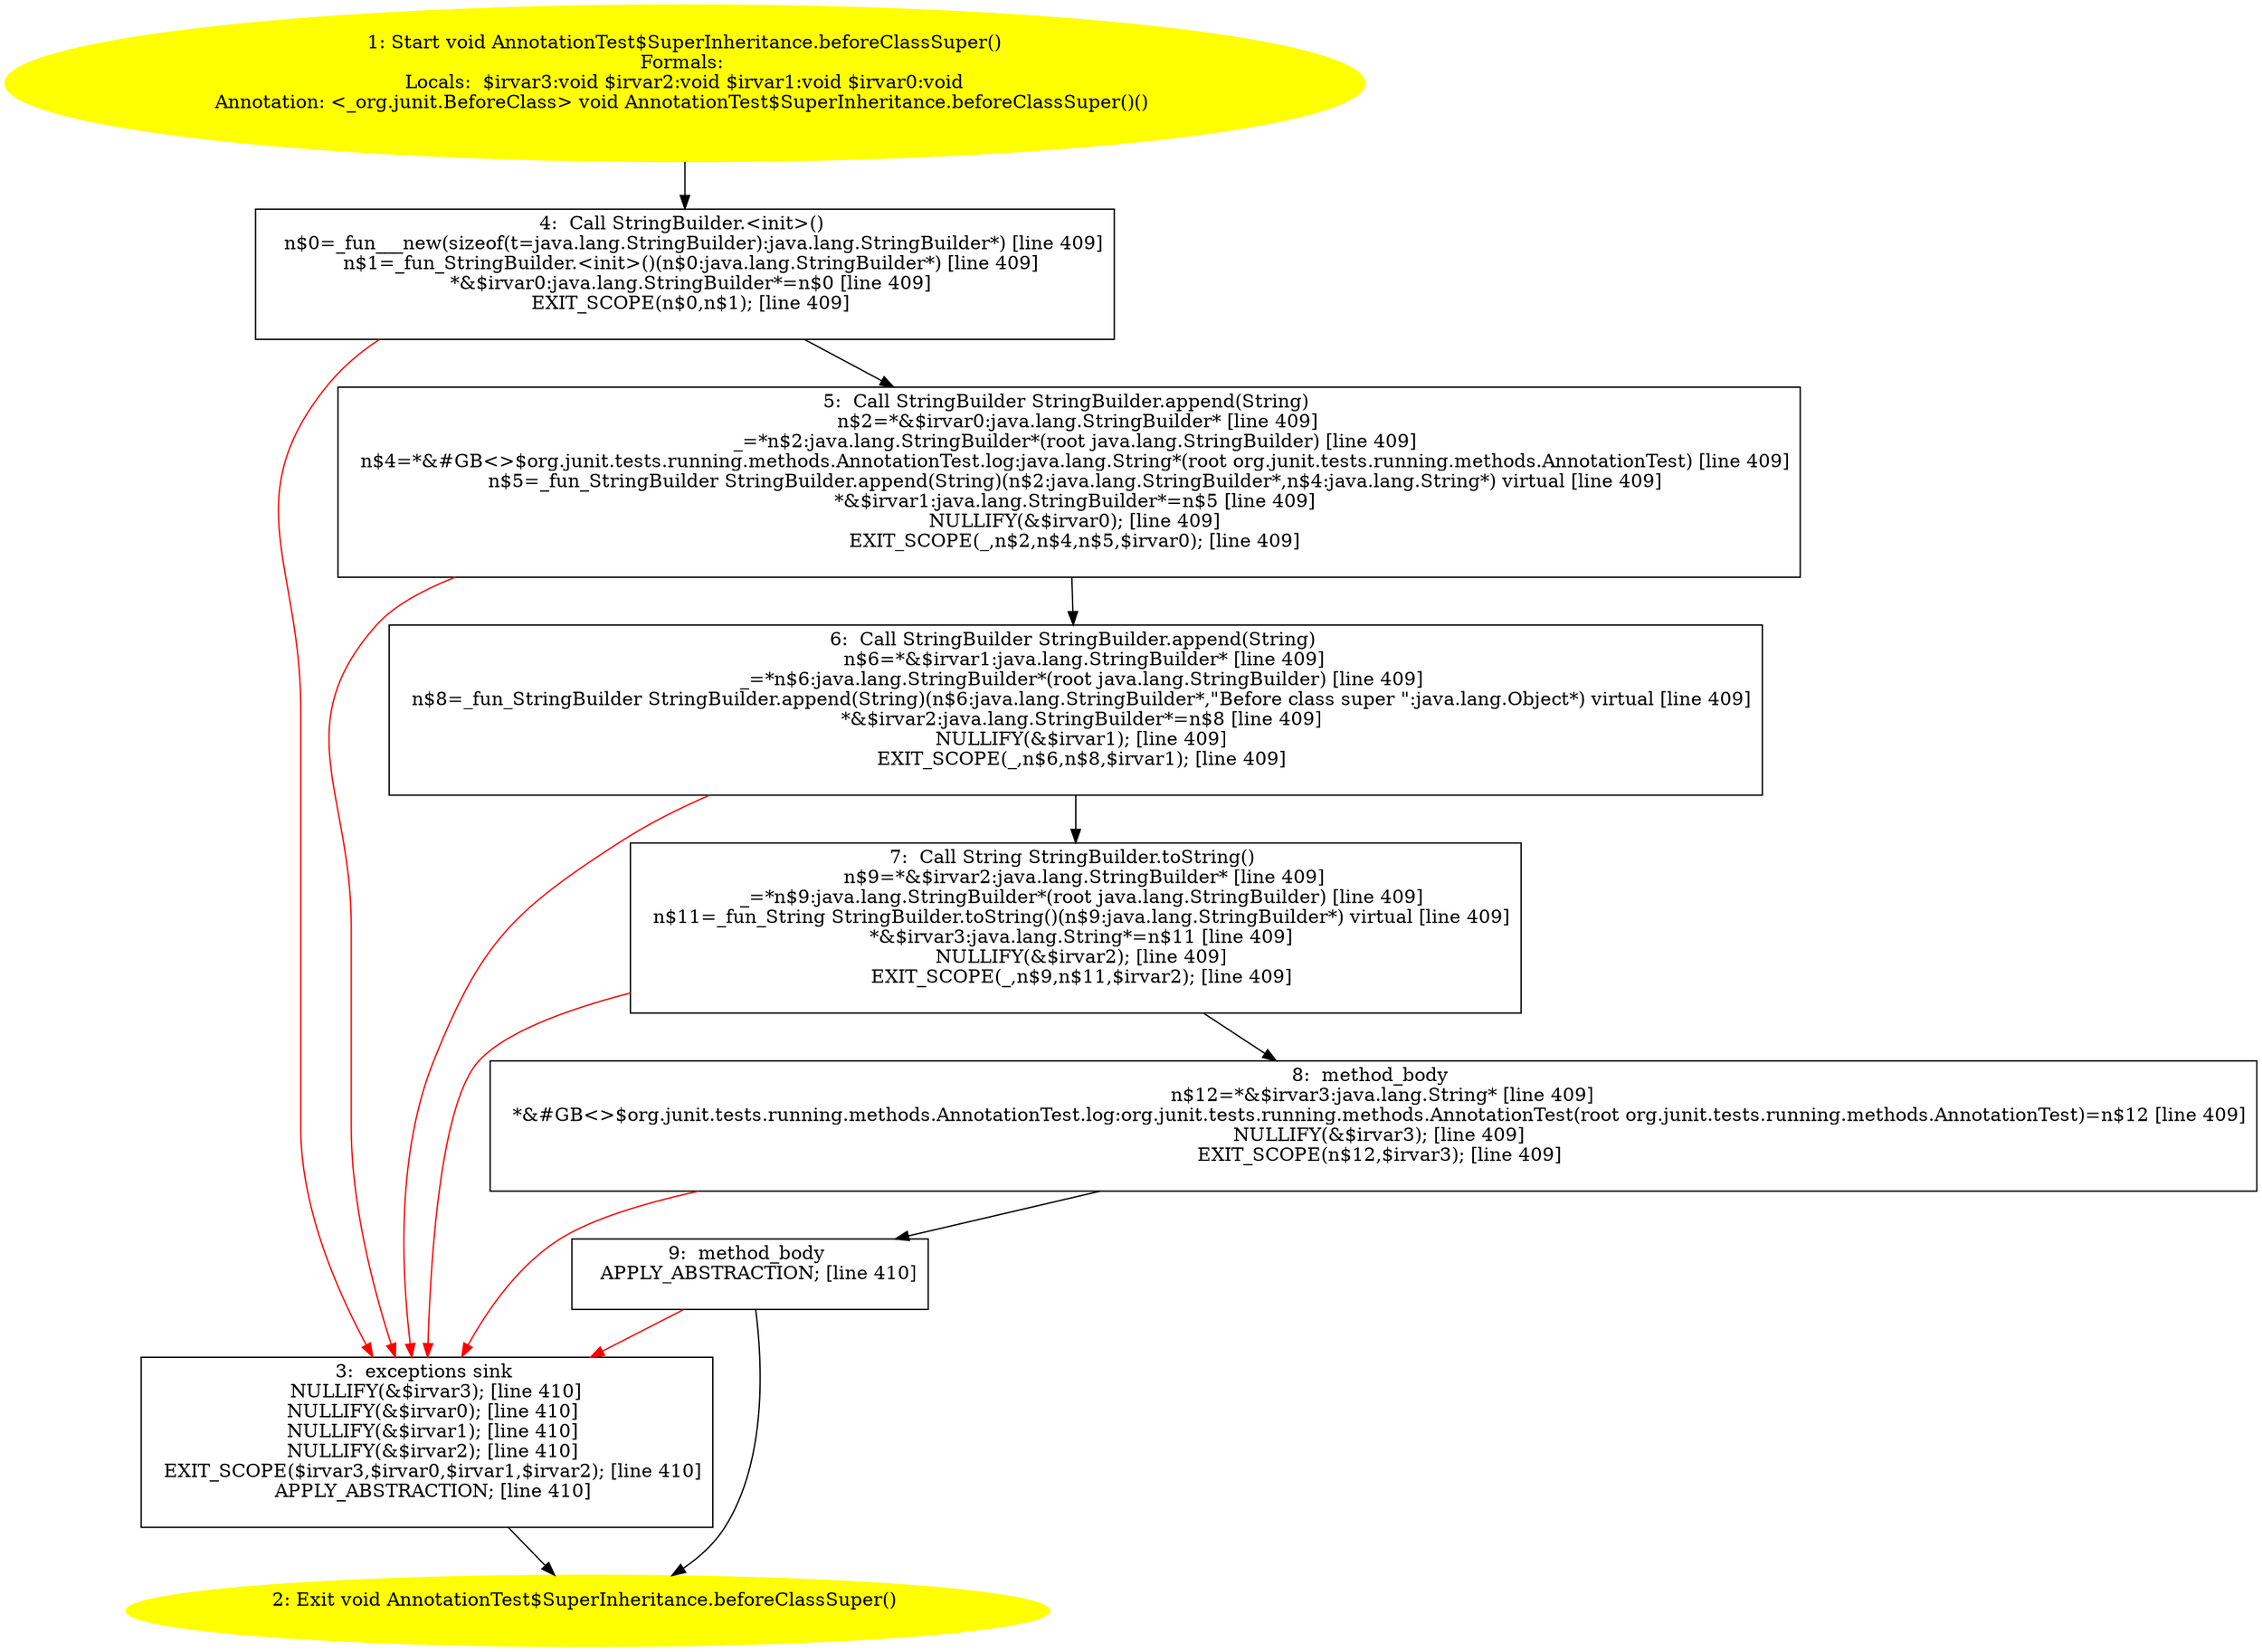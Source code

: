 /* @generated */
digraph cfg {
"org.junit.tests.running.methods.AnnotationTest$SuperInheritance.beforeClassSuper():void.4cbdc79cdef8ec38c2393ca4139f3be1_1" [label="1: Start void AnnotationTest$SuperInheritance.beforeClassSuper()\nFormals: \nLocals:  $irvar3:void $irvar2:void $irvar1:void $irvar0:void\nAnnotation: <_org.junit.BeforeClass> void AnnotationTest$SuperInheritance.beforeClassSuper()() \n  " color=yellow style=filled]
	

	 "org.junit.tests.running.methods.AnnotationTest$SuperInheritance.beforeClassSuper():void.4cbdc79cdef8ec38c2393ca4139f3be1_1" -> "org.junit.tests.running.methods.AnnotationTest$SuperInheritance.beforeClassSuper():void.4cbdc79cdef8ec38c2393ca4139f3be1_4" ;
"org.junit.tests.running.methods.AnnotationTest$SuperInheritance.beforeClassSuper():void.4cbdc79cdef8ec38c2393ca4139f3be1_2" [label="2: Exit void AnnotationTest$SuperInheritance.beforeClassSuper() \n  " color=yellow style=filled]
	

"org.junit.tests.running.methods.AnnotationTest$SuperInheritance.beforeClassSuper():void.4cbdc79cdef8ec38c2393ca4139f3be1_3" [label="3:  exceptions sink \n   NULLIFY(&$irvar3); [line 410]\n  NULLIFY(&$irvar0); [line 410]\n  NULLIFY(&$irvar1); [line 410]\n  NULLIFY(&$irvar2); [line 410]\n  EXIT_SCOPE($irvar3,$irvar0,$irvar1,$irvar2); [line 410]\n  APPLY_ABSTRACTION; [line 410]\n " shape="box"]
	

	 "org.junit.tests.running.methods.AnnotationTest$SuperInheritance.beforeClassSuper():void.4cbdc79cdef8ec38c2393ca4139f3be1_3" -> "org.junit.tests.running.methods.AnnotationTest$SuperInheritance.beforeClassSuper():void.4cbdc79cdef8ec38c2393ca4139f3be1_2" ;
"org.junit.tests.running.methods.AnnotationTest$SuperInheritance.beforeClassSuper():void.4cbdc79cdef8ec38c2393ca4139f3be1_4" [label="4:  Call StringBuilder.<init>() \n   n$0=_fun___new(sizeof(t=java.lang.StringBuilder):java.lang.StringBuilder*) [line 409]\n  n$1=_fun_StringBuilder.<init>()(n$0:java.lang.StringBuilder*) [line 409]\n  *&$irvar0:java.lang.StringBuilder*=n$0 [line 409]\n  EXIT_SCOPE(n$0,n$1); [line 409]\n " shape="box"]
	

	 "org.junit.tests.running.methods.AnnotationTest$SuperInheritance.beforeClassSuper():void.4cbdc79cdef8ec38c2393ca4139f3be1_4" -> "org.junit.tests.running.methods.AnnotationTest$SuperInheritance.beforeClassSuper():void.4cbdc79cdef8ec38c2393ca4139f3be1_5" ;
	 "org.junit.tests.running.methods.AnnotationTest$SuperInheritance.beforeClassSuper():void.4cbdc79cdef8ec38c2393ca4139f3be1_4" -> "org.junit.tests.running.methods.AnnotationTest$SuperInheritance.beforeClassSuper():void.4cbdc79cdef8ec38c2393ca4139f3be1_3" [color="red" ];
"org.junit.tests.running.methods.AnnotationTest$SuperInheritance.beforeClassSuper():void.4cbdc79cdef8ec38c2393ca4139f3be1_5" [label="5:  Call StringBuilder StringBuilder.append(String) \n   n$2=*&$irvar0:java.lang.StringBuilder* [line 409]\n  _=*n$2:java.lang.StringBuilder*(root java.lang.StringBuilder) [line 409]\n  n$4=*&#GB<>$org.junit.tests.running.methods.AnnotationTest.log:java.lang.String*(root org.junit.tests.running.methods.AnnotationTest) [line 409]\n  n$5=_fun_StringBuilder StringBuilder.append(String)(n$2:java.lang.StringBuilder*,n$4:java.lang.String*) virtual [line 409]\n  *&$irvar1:java.lang.StringBuilder*=n$5 [line 409]\n  NULLIFY(&$irvar0); [line 409]\n  EXIT_SCOPE(_,n$2,n$4,n$5,$irvar0); [line 409]\n " shape="box"]
	

	 "org.junit.tests.running.methods.AnnotationTest$SuperInheritance.beforeClassSuper():void.4cbdc79cdef8ec38c2393ca4139f3be1_5" -> "org.junit.tests.running.methods.AnnotationTest$SuperInheritance.beforeClassSuper():void.4cbdc79cdef8ec38c2393ca4139f3be1_6" ;
	 "org.junit.tests.running.methods.AnnotationTest$SuperInheritance.beforeClassSuper():void.4cbdc79cdef8ec38c2393ca4139f3be1_5" -> "org.junit.tests.running.methods.AnnotationTest$SuperInheritance.beforeClassSuper():void.4cbdc79cdef8ec38c2393ca4139f3be1_3" [color="red" ];
"org.junit.tests.running.methods.AnnotationTest$SuperInheritance.beforeClassSuper():void.4cbdc79cdef8ec38c2393ca4139f3be1_6" [label="6:  Call StringBuilder StringBuilder.append(String) \n   n$6=*&$irvar1:java.lang.StringBuilder* [line 409]\n  _=*n$6:java.lang.StringBuilder*(root java.lang.StringBuilder) [line 409]\n  n$8=_fun_StringBuilder StringBuilder.append(String)(n$6:java.lang.StringBuilder*,\"Before class super \":java.lang.Object*) virtual [line 409]\n  *&$irvar2:java.lang.StringBuilder*=n$8 [line 409]\n  NULLIFY(&$irvar1); [line 409]\n  EXIT_SCOPE(_,n$6,n$8,$irvar1); [line 409]\n " shape="box"]
	

	 "org.junit.tests.running.methods.AnnotationTest$SuperInheritance.beforeClassSuper():void.4cbdc79cdef8ec38c2393ca4139f3be1_6" -> "org.junit.tests.running.methods.AnnotationTest$SuperInheritance.beforeClassSuper():void.4cbdc79cdef8ec38c2393ca4139f3be1_7" ;
	 "org.junit.tests.running.methods.AnnotationTest$SuperInheritance.beforeClassSuper():void.4cbdc79cdef8ec38c2393ca4139f3be1_6" -> "org.junit.tests.running.methods.AnnotationTest$SuperInheritance.beforeClassSuper():void.4cbdc79cdef8ec38c2393ca4139f3be1_3" [color="red" ];
"org.junit.tests.running.methods.AnnotationTest$SuperInheritance.beforeClassSuper():void.4cbdc79cdef8ec38c2393ca4139f3be1_7" [label="7:  Call String StringBuilder.toString() \n   n$9=*&$irvar2:java.lang.StringBuilder* [line 409]\n  _=*n$9:java.lang.StringBuilder*(root java.lang.StringBuilder) [line 409]\n  n$11=_fun_String StringBuilder.toString()(n$9:java.lang.StringBuilder*) virtual [line 409]\n  *&$irvar3:java.lang.String*=n$11 [line 409]\n  NULLIFY(&$irvar2); [line 409]\n  EXIT_SCOPE(_,n$9,n$11,$irvar2); [line 409]\n " shape="box"]
	

	 "org.junit.tests.running.methods.AnnotationTest$SuperInheritance.beforeClassSuper():void.4cbdc79cdef8ec38c2393ca4139f3be1_7" -> "org.junit.tests.running.methods.AnnotationTest$SuperInheritance.beforeClassSuper():void.4cbdc79cdef8ec38c2393ca4139f3be1_8" ;
	 "org.junit.tests.running.methods.AnnotationTest$SuperInheritance.beforeClassSuper():void.4cbdc79cdef8ec38c2393ca4139f3be1_7" -> "org.junit.tests.running.methods.AnnotationTest$SuperInheritance.beforeClassSuper():void.4cbdc79cdef8ec38c2393ca4139f3be1_3" [color="red" ];
"org.junit.tests.running.methods.AnnotationTest$SuperInheritance.beforeClassSuper():void.4cbdc79cdef8ec38c2393ca4139f3be1_8" [label="8:  method_body \n   n$12=*&$irvar3:java.lang.String* [line 409]\n  *&#GB<>$org.junit.tests.running.methods.AnnotationTest.log:org.junit.tests.running.methods.AnnotationTest(root org.junit.tests.running.methods.AnnotationTest)=n$12 [line 409]\n  NULLIFY(&$irvar3); [line 409]\n  EXIT_SCOPE(n$12,$irvar3); [line 409]\n " shape="box"]
	

	 "org.junit.tests.running.methods.AnnotationTest$SuperInheritance.beforeClassSuper():void.4cbdc79cdef8ec38c2393ca4139f3be1_8" -> "org.junit.tests.running.methods.AnnotationTest$SuperInheritance.beforeClassSuper():void.4cbdc79cdef8ec38c2393ca4139f3be1_9" ;
	 "org.junit.tests.running.methods.AnnotationTest$SuperInheritance.beforeClassSuper():void.4cbdc79cdef8ec38c2393ca4139f3be1_8" -> "org.junit.tests.running.methods.AnnotationTest$SuperInheritance.beforeClassSuper():void.4cbdc79cdef8ec38c2393ca4139f3be1_3" [color="red" ];
"org.junit.tests.running.methods.AnnotationTest$SuperInheritance.beforeClassSuper():void.4cbdc79cdef8ec38c2393ca4139f3be1_9" [label="9:  method_body \n   APPLY_ABSTRACTION; [line 410]\n " shape="box"]
	

	 "org.junit.tests.running.methods.AnnotationTest$SuperInheritance.beforeClassSuper():void.4cbdc79cdef8ec38c2393ca4139f3be1_9" -> "org.junit.tests.running.methods.AnnotationTest$SuperInheritance.beforeClassSuper():void.4cbdc79cdef8ec38c2393ca4139f3be1_2" ;
	 "org.junit.tests.running.methods.AnnotationTest$SuperInheritance.beforeClassSuper():void.4cbdc79cdef8ec38c2393ca4139f3be1_9" -> "org.junit.tests.running.methods.AnnotationTest$SuperInheritance.beforeClassSuper():void.4cbdc79cdef8ec38c2393ca4139f3be1_3" [color="red" ];
}
